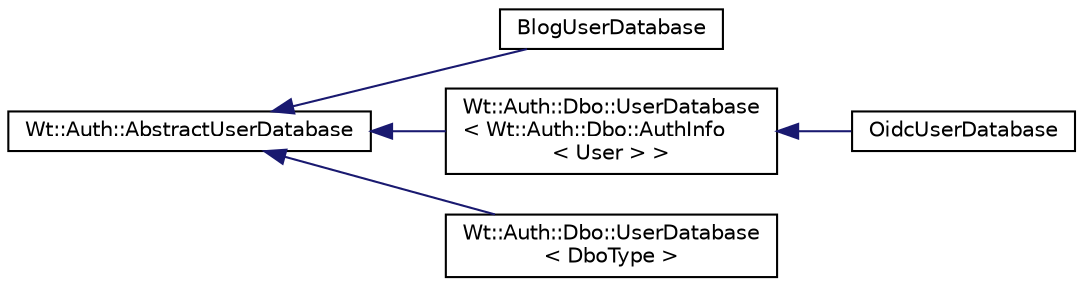 digraph "Graphical Class Hierarchy"
{
 // LATEX_PDF_SIZE
  edge [fontname="Helvetica",fontsize="10",labelfontname="Helvetica",labelfontsize="10"];
  node [fontname="Helvetica",fontsize="10",shape=record];
  rankdir="LR";
  Node0 [label="Wt::Auth::AbstractUserDatabase",height=0.2,width=0.4,color="black", fillcolor="white", style="filled",URL="$classWt_1_1Auth_1_1AbstractUserDatabase.html",tooltip="Abstract interface for an authentication user database."];
  Node0 -> Node1 [dir="back",color="midnightblue",fontsize="10",style="solid",fontname="Helvetica"];
  Node1 [label="BlogUserDatabase",height=0.2,width=0.4,color="black", fillcolor="white", style="filled",URL="$classBlogUserDatabase.html",tooltip=" "];
  Node0 -> Node2 [dir="back",color="midnightblue",fontsize="10",style="solid",fontname="Helvetica"];
  Node2 [label="Wt::Auth::Dbo::UserDatabase\l\< Wt::Auth::Dbo::AuthInfo\l\< User \> \>",height=0.2,width=0.4,color="black", fillcolor="white", style="filled",URL="$classWt_1_1Auth_1_1Dbo_1_1UserDatabase.html",tooltip=" "];
  Node2 -> Node3 [dir="back",color="midnightblue",fontsize="10",style="solid",fontname="Helvetica"];
  Node3 [label="OidcUserDatabase",height=0.2,width=0.4,color="black", fillcolor="white", style="filled",URL="$classOidcUserDatabase.html",tooltip=" "];
  Node0 -> Node4 [dir="back",color="midnightblue",fontsize="10",style="solid",fontname="Helvetica"];
  Node4 [label="Wt::Auth::Dbo::UserDatabase\l\< DboType \>",height=0.2,width=0.4,color="black", fillcolor="white", style="filled",URL="$classWt_1_1Auth_1_1Dbo_1_1UserDatabase.html",tooltip="A default implementation for an authentication user database."];
}

